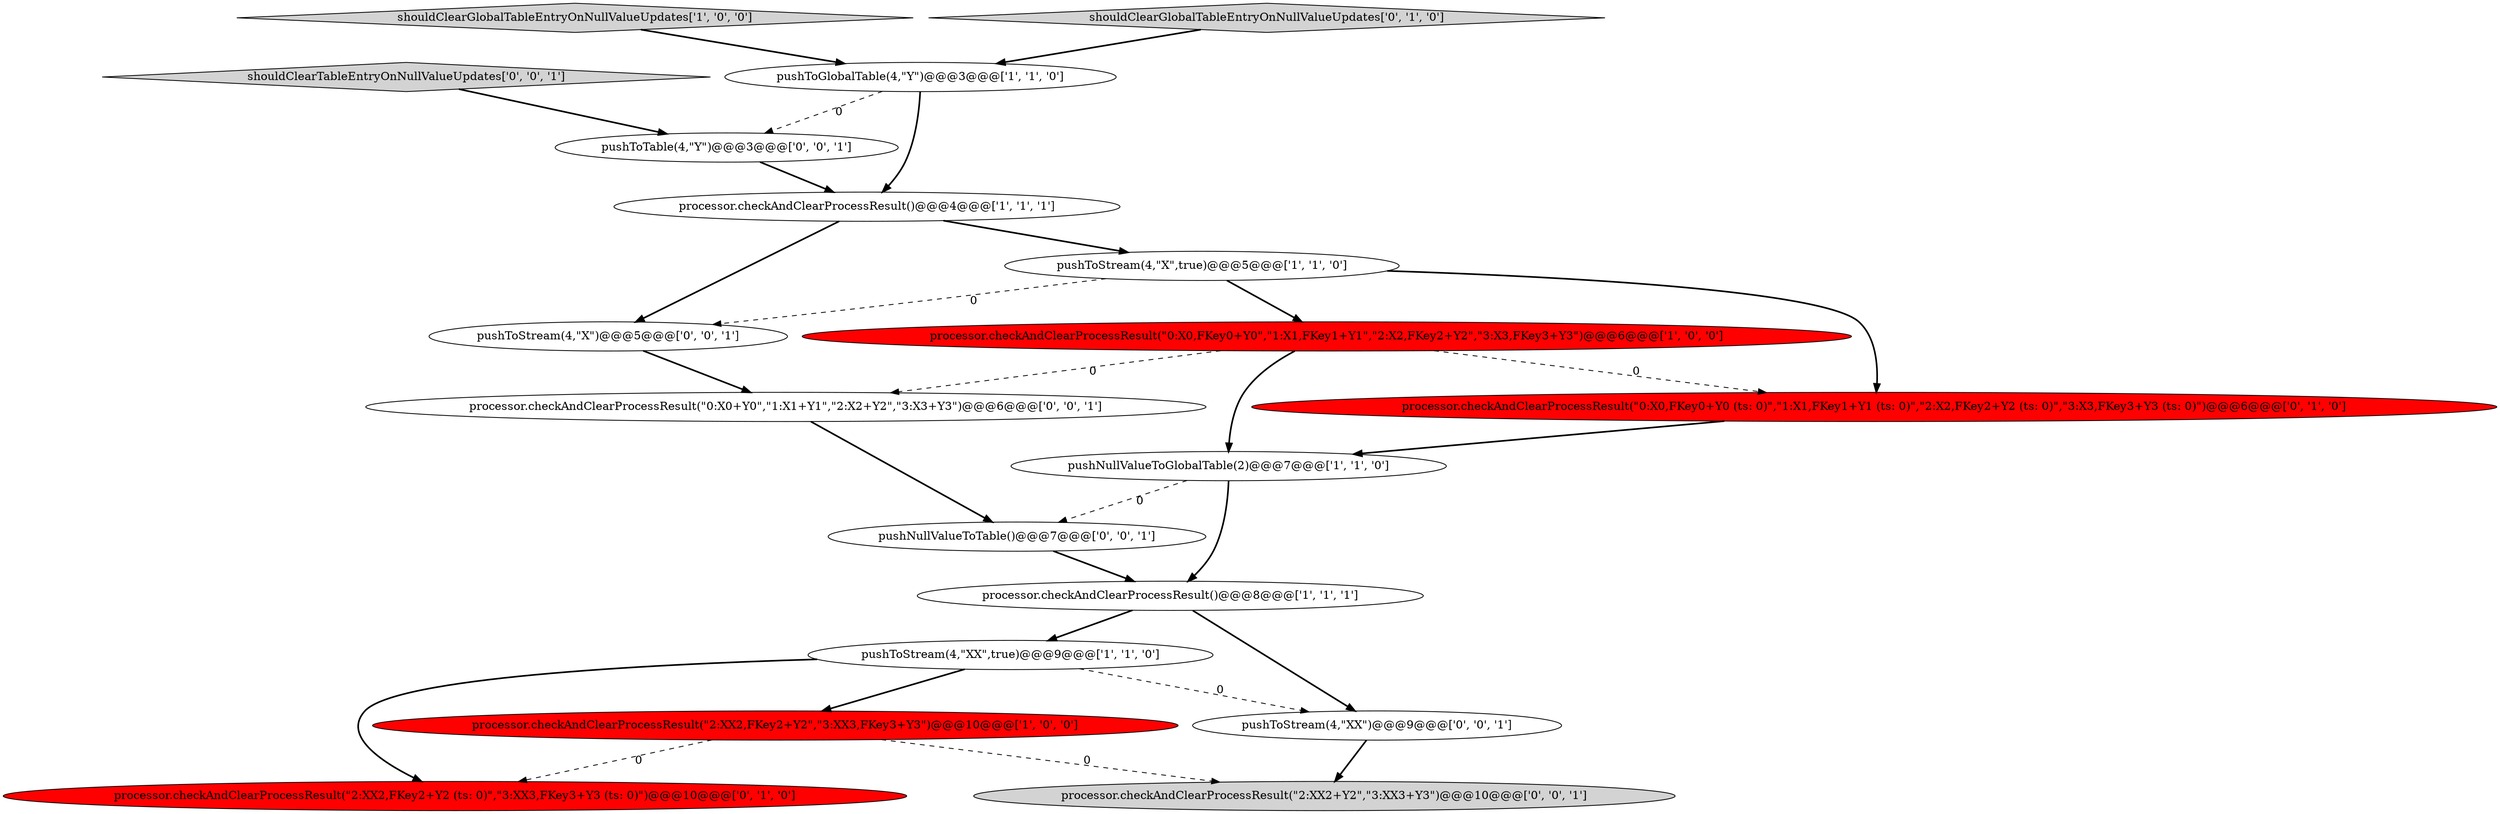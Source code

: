 digraph {
15 [style = filled, label = "shouldClearTableEntryOnNullValueUpdates['0', '0', '1']", fillcolor = lightgray, shape = diamond image = "AAA0AAABBB3BBB"];
6 [style = filled, label = "processor.checkAndClearProcessResult(\"2:XX2,FKey2+Y2\",\"3:XX3,FKey3+Y3\")@@@10@@@['1', '0', '0']", fillcolor = red, shape = ellipse image = "AAA1AAABBB1BBB"];
11 [style = filled, label = "processor.checkAndClearProcessResult(\"2:XX2,FKey2+Y2 (ts: 0)\",\"3:XX3,FKey3+Y3 (ts: 0)\")@@@10@@@['0', '1', '0']", fillcolor = red, shape = ellipse image = "AAA1AAABBB2BBB"];
17 [style = filled, label = "pushToTable(4,\"Y\")@@@3@@@['0', '0', '1']", fillcolor = white, shape = ellipse image = "AAA0AAABBB3BBB"];
12 [style = filled, label = "processor.checkAndClearProcessResult(\"2:XX2+Y2\",\"3:XX3+Y3\")@@@10@@@['0', '0', '1']", fillcolor = lightgray, shape = ellipse image = "AAA0AAABBB3BBB"];
3 [style = filled, label = "processor.checkAndClearProcessResult()@@@8@@@['1', '1', '1']", fillcolor = white, shape = ellipse image = "AAA0AAABBB1BBB"];
10 [style = filled, label = "processor.checkAndClearProcessResult(\"0:X0,FKey0+Y0 (ts: 0)\",\"1:X1,FKey1+Y1 (ts: 0)\",\"2:X2,FKey2+Y2 (ts: 0)\",\"3:X3,FKey3+Y3 (ts: 0)\")@@@6@@@['0', '1', '0']", fillcolor = red, shape = ellipse image = "AAA1AAABBB2BBB"];
2 [style = filled, label = "pushToGlobalTable(4,\"Y\")@@@3@@@['1', '1', '0']", fillcolor = white, shape = ellipse image = "AAA0AAABBB1BBB"];
14 [style = filled, label = "pushNullValueToTable()@@@7@@@['0', '0', '1']", fillcolor = white, shape = ellipse image = "AAA0AAABBB3BBB"];
7 [style = filled, label = "shouldClearGlobalTableEntryOnNullValueUpdates['1', '0', '0']", fillcolor = lightgray, shape = diamond image = "AAA0AAABBB1BBB"];
18 [style = filled, label = "pushToStream(4,\"X\")@@@5@@@['0', '0', '1']", fillcolor = white, shape = ellipse image = "AAA0AAABBB3BBB"];
1 [style = filled, label = "pushToStream(4,\"XX\",true)@@@9@@@['1', '1', '0']", fillcolor = white, shape = ellipse image = "AAA0AAABBB1BBB"];
13 [style = filled, label = "processor.checkAndClearProcessResult(\"0:X0+Y0\",\"1:X1+Y1\",\"2:X2+Y2\",\"3:X3+Y3\")@@@6@@@['0', '0', '1']", fillcolor = white, shape = ellipse image = "AAA0AAABBB3BBB"];
9 [style = filled, label = "shouldClearGlobalTableEntryOnNullValueUpdates['0', '1', '0']", fillcolor = lightgray, shape = diamond image = "AAA0AAABBB2BBB"];
5 [style = filled, label = "processor.checkAndClearProcessResult()@@@4@@@['1', '1', '1']", fillcolor = white, shape = ellipse image = "AAA0AAABBB1BBB"];
0 [style = filled, label = "pushNullValueToGlobalTable(2)@@@7@@@['1', '1', '0']", fillcolor = white, shape = ellipse image = "AAA0AAABBB1BBB"];
8 [style = filled, label = "pushToStream(4,\"X\",true)@@@5@@@['1', '1', '0']", fillcolor = white, shape = ellipse image = "AAA0AAABBB1BBB"];
16 [style = filled, label = "pushToStream(4,\"XX\")@@@9@@@['0', '0', '1']", fillcolor = white, shape = ellipse image = "AAA0AAABBB3BBB"];
4 [style = filled, label = "processor.checkAndClearProcessResult(\"0:X0,FKey0+Y0\",\"1:X1,FKey1+Y1\",\"2:X2,FKey2+Y2\",\"3:X3,FKey3+Y3\")@@@6@@@['1', '0', '0']", fillcolor = red, shape = ellipse image = "AAA1AAABBB1BBB"];
0->3 [style = bold, label=""];
14->3 [style = bold, label=""];
5->8 [style = bold, label=""];
8->10 [style = bold, label=""];
17->5 [style = bold, label=""];
3->1 [style = bold, label=""];
9->2 [style = bold, label=""];
6->11 [style = dashed, label="0"];
5->18 [style = bold, label=""];
3->16 [style = bold, label=""];
2->17 [style = dashed, label="0"];
1->11 [style = bold, label=""];
4->0 [style = bold, label=""];
6->12 [style = dashed, label="0"];
0->14 [style = dashed, label="0"];
15->17 [style = bold, label=""];
1->6 [style = bold, label=""];
7->2 [style = bold, label=""];
1->16 [style = dashed, label="0"];
10->0 [style = bold, label=""];
18->13 [style = bold, label=""];
8->18 [style = dashed, label="0"];
8->4 [style = bold, label=""];
4->10 [style = dashed, label="0"];
4->13 [style = dashed, label="0"];
13->14 [style = bold, label=""];
16->12 [style = bold, label=""];
2->5 [style = bold, label=""];
}
